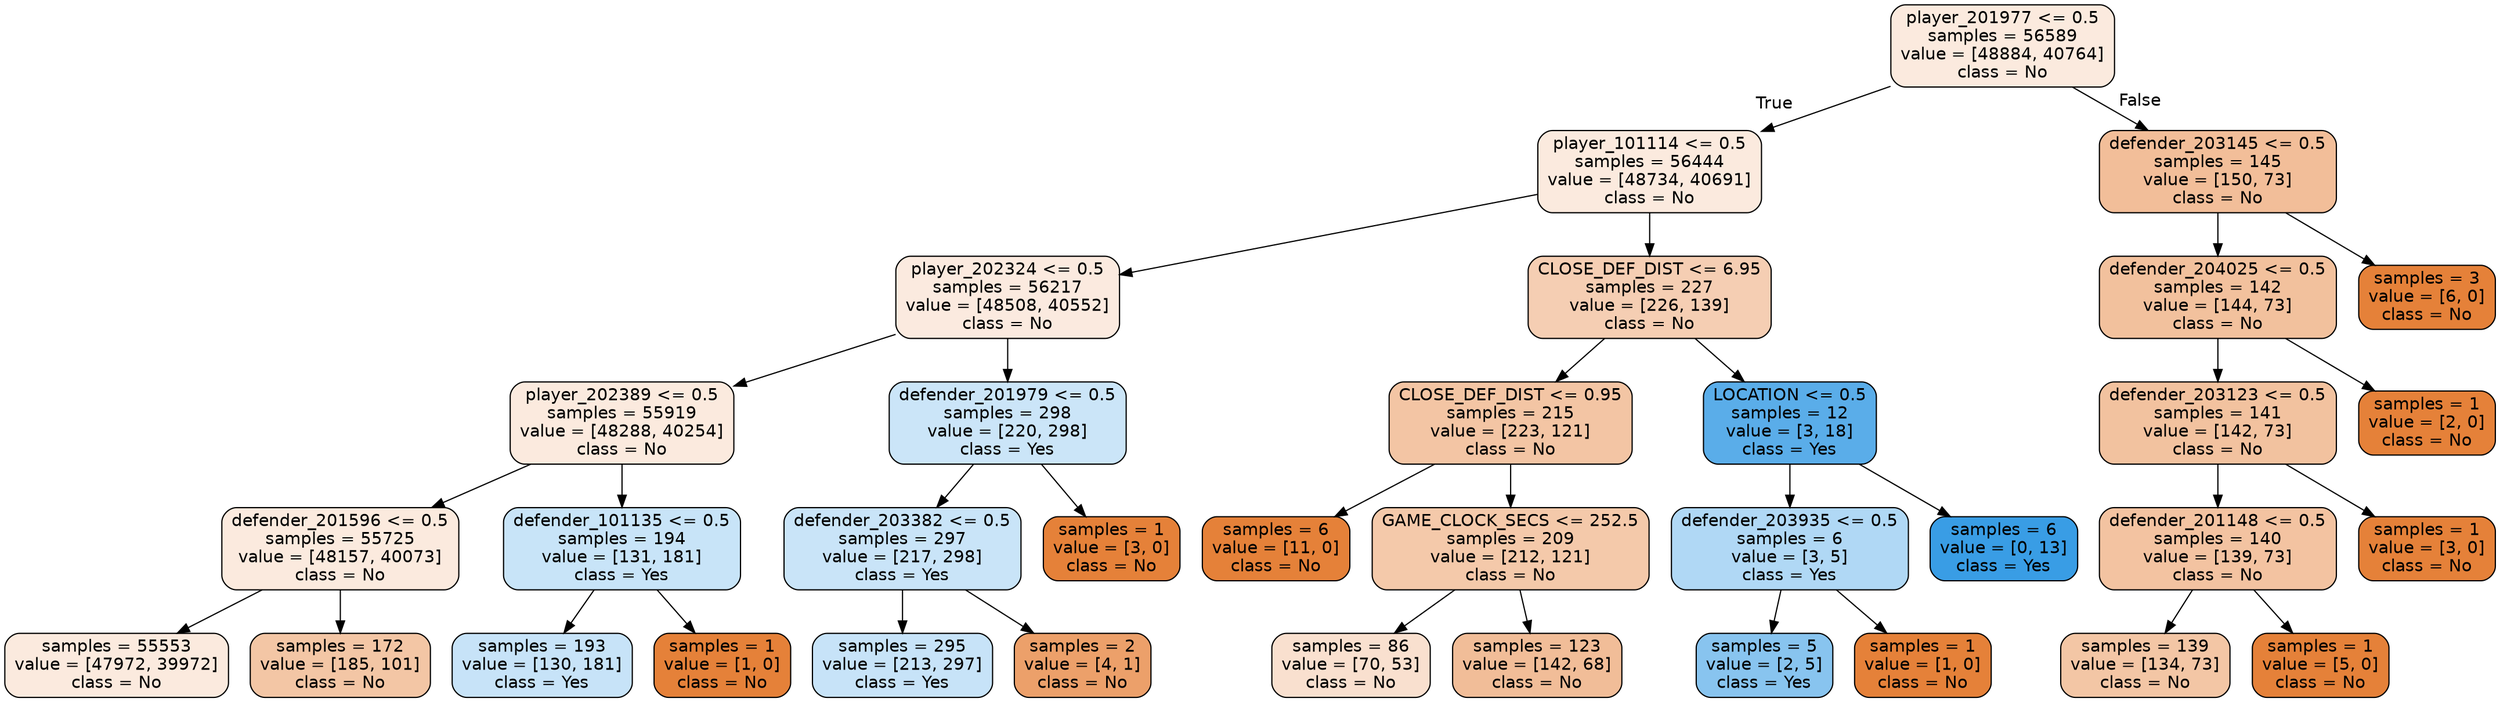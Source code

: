 digraph Tree {
node [shape=box, style="filled, rounded", color="black", fontname=helvetica] ;
edge [fontname=helvetica] ;
0 [label="player_201977 <= 0.5\nsamples = 56589\nvalue = [48884, 40764]\nclass = No", fillcolor="#fbeade"] ;
1 [label="player_101114 <= 0.5\nsamples = 56444\nvalue = [48734, 40691]\nclass = No", fillcolor="#fbeade"] ;
0 -> 1 [labeldistance=2.5, labelangle=45, headlabel="True"] ;
2 [label="player_202324 <= 0.5\nsamples = 56217\nvalue = [48508, 40552]\nclass = No", fillcolor="#fbeadf"] ;
1 -> 2 ;
3 [label="player_202389 <= 0.5\nsamples = 55919\nvalue = [48288, 40254]\nclass = No", fillcolor="#fbeade"] ;
2 -> 3 ;
4 [label="defender_201596 <= 0.5\nsamples = 55725\nvalue = [48157, 40073]\nclass = No", fillcolor="#fbeade"] ;
3 -> 4 ;
5 [label="samples = 55553\nvalue = [47972, 39972]\nclass = No", fillcolor="#fbeade"] ;
4 -> 5 ;
6 [label="samples = 172\nvalue = [185, 101]\nclass = No", fillcolor="#f3c6a5"] ;
4 -> 6 ;
7 [label="defender_101135 <= 0.5\nsamples = 194\nvalue = [131, 181]\nclass = Yes", fillcolor="#c8e4f8"] ;
3 -> 7 ;
8 [label="samples = 193\nvalue = [130, 181]\nclass = Yes", fillcolor="#c7e3f8"] ;
7 -> 8 ;
9 [label="samples = 1\nvalue = [1, 0]\nclass = No", fillcolor="#e58139"] ;
7 -> 9 ;
10 [label="defender_201979 <= 0.5\nsamples = 298\nvalue = [220, 298]\nclass = Yes", fillcolor="#cbe5f8"] ;
2 -> 10 ;
11 [label="defender_203382 <= 0.5\nsamples = 297\nvalue = [217, 298]\nclass = Yes", fillcolor="#c9e4f8"] ;
10 -> 11 ;
12 [label="samples = 295\nvalue = [213, 297]\nclass = Yes", fillcolor="#c7e3f8"] ;
11 -> 12 ;
13 [label="samples = 2\nvalue = [4, 1]\nclass = No", fillcolor="#eca06a"] ;
11 -> 13 ;
14 [label="samples = 1\nvalue = [3, 0]\nclass = No", fillcolor="#e58139"] ;
10 -> 14 ;
15 [label="CLOSE_DEF_DIST <= 6.95\nsamples = 227\nvalue = [226, 139]\nclass = No", fillcolor="#f5ceb3"] ;
1 -> 15 ;
16 [label="CLOSE_DEF_DIST <= 0.95\nsamples = 215\nvalue = [223, 121]\nclass = No", fillcolor="#f3c5a4"] ;
15 -> 16 ;
17 [label="samples = 6\nvalue = [11, 0]\nclass = No", fillcolor="#e58139"] ;
16 -> 17 ;
18 [label="GAME_CLOCK_SECS <= 252.5\nsamples = 209\nvalue = [212, 121]\nclass = No", fillcolor="#f4c9aa"] ;
16 -> 18 ;
19 [label="samples = 86\nvalue = [70, 53]\nclass = No", fillcolor="#f9e0cf"] ;
18 -> 19 ;
20 [label="samples = 123\nvalue = [142, 68]\nclass = No", fillcolor="#f1bd98"] ;
18 -> 20 ;
21 [label="LOCATION <= 0.5\nsamples = 12\nvalue = [3, 18]\nclass = Yes", fillcolor="#5aade9"] ;
15 -> 21 ;
22 [label="defender_203935 <= 0.5\nsamples = 6\nvalue = [3, 5]\nclass = Yes", fillcolor="#b0d8f5"] ;
21 -> 22 ;
23 [label="samples = 5\nvalue = [2, 5]\nclass = Yes", fillcolor="#88c4ef"] ;
22 -> 23 ;
24 [label="samples = 1\nvalue = [1, 0]\nclass = No", fillcolor="#e58139"] ;
22 -> 24 ;
25 [label="samples = 6\nvalue = [0, 13]\nclass = Yes", fillcolor="#399de5"] ;
21 -> 25 ;
26 [label="defender_203145 <= 0.5\nsamples = 145\nvalue = [150, 73]\nclass = No", fillcolor="#f2be99"] ;
0 -> 26 [labeldistance=2.5, labelangle=-45, headlabel="False"] ;
27 [label="defender_204025 <= 0.5\nsamples = 142\nvalue = [144, 73]\nclass = No", fillcolor="#f2c19d"] ;
26 -> 27 ;
28 [label="defender_203123 <= 0.5\nsamples = 141\nvalue = [142, 73]\nclass = No", fillcolor="#f2c29f"] ;
27 -> 28 ;
29 [label="defender_201148 <= 0.5\nsamples = 140\nvalue = [139, 73]\nclass = No", fillcolor="#f3c3a1"] ;
28 -> 29 ;
30 [label="samples = 139\nvalue = [134, 73]\nclass = No", fillcolor="#f3c6a5"] ;
29 -> 30 ;
31 [label="samples = 1\nvalue = [5, 0]\nclass = No", fillcolor="#e58139"] ;
29 -> 31 ;
32 [label="samples = 1\nvalue = [3, 0]\nclass = No", fillcolor="#e58139"] ;
28 -> 32 ;
33 [label="samples = 1\nvalue = [2, 0]\nclass = No", fillcolor="#e58139"] ;
27 -> 33 ;
34 [label="samples = 3\nvalue = [6, 0]\nclass = No", fillcolor="#e58139"] ;
26 -> 34 ;
}
